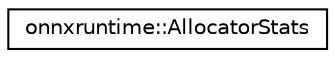 digraph "Graphical Class Hierarchy"
{
  edge [fontname="Helvetica",fontsize="10",labelfontname="Helvetica",labelfontsize="10"];
  node [fontname="Helvetica",fontsize="10",shape=record];
  rankdir="LR";
  Node0 [label="onnxruntime::AllocatorStats",height=0.2,width=0.4,color="black", fillcolor="white", style="filled",URL="$structonnxruntime_1_1AllocatorStats.html"];
}
